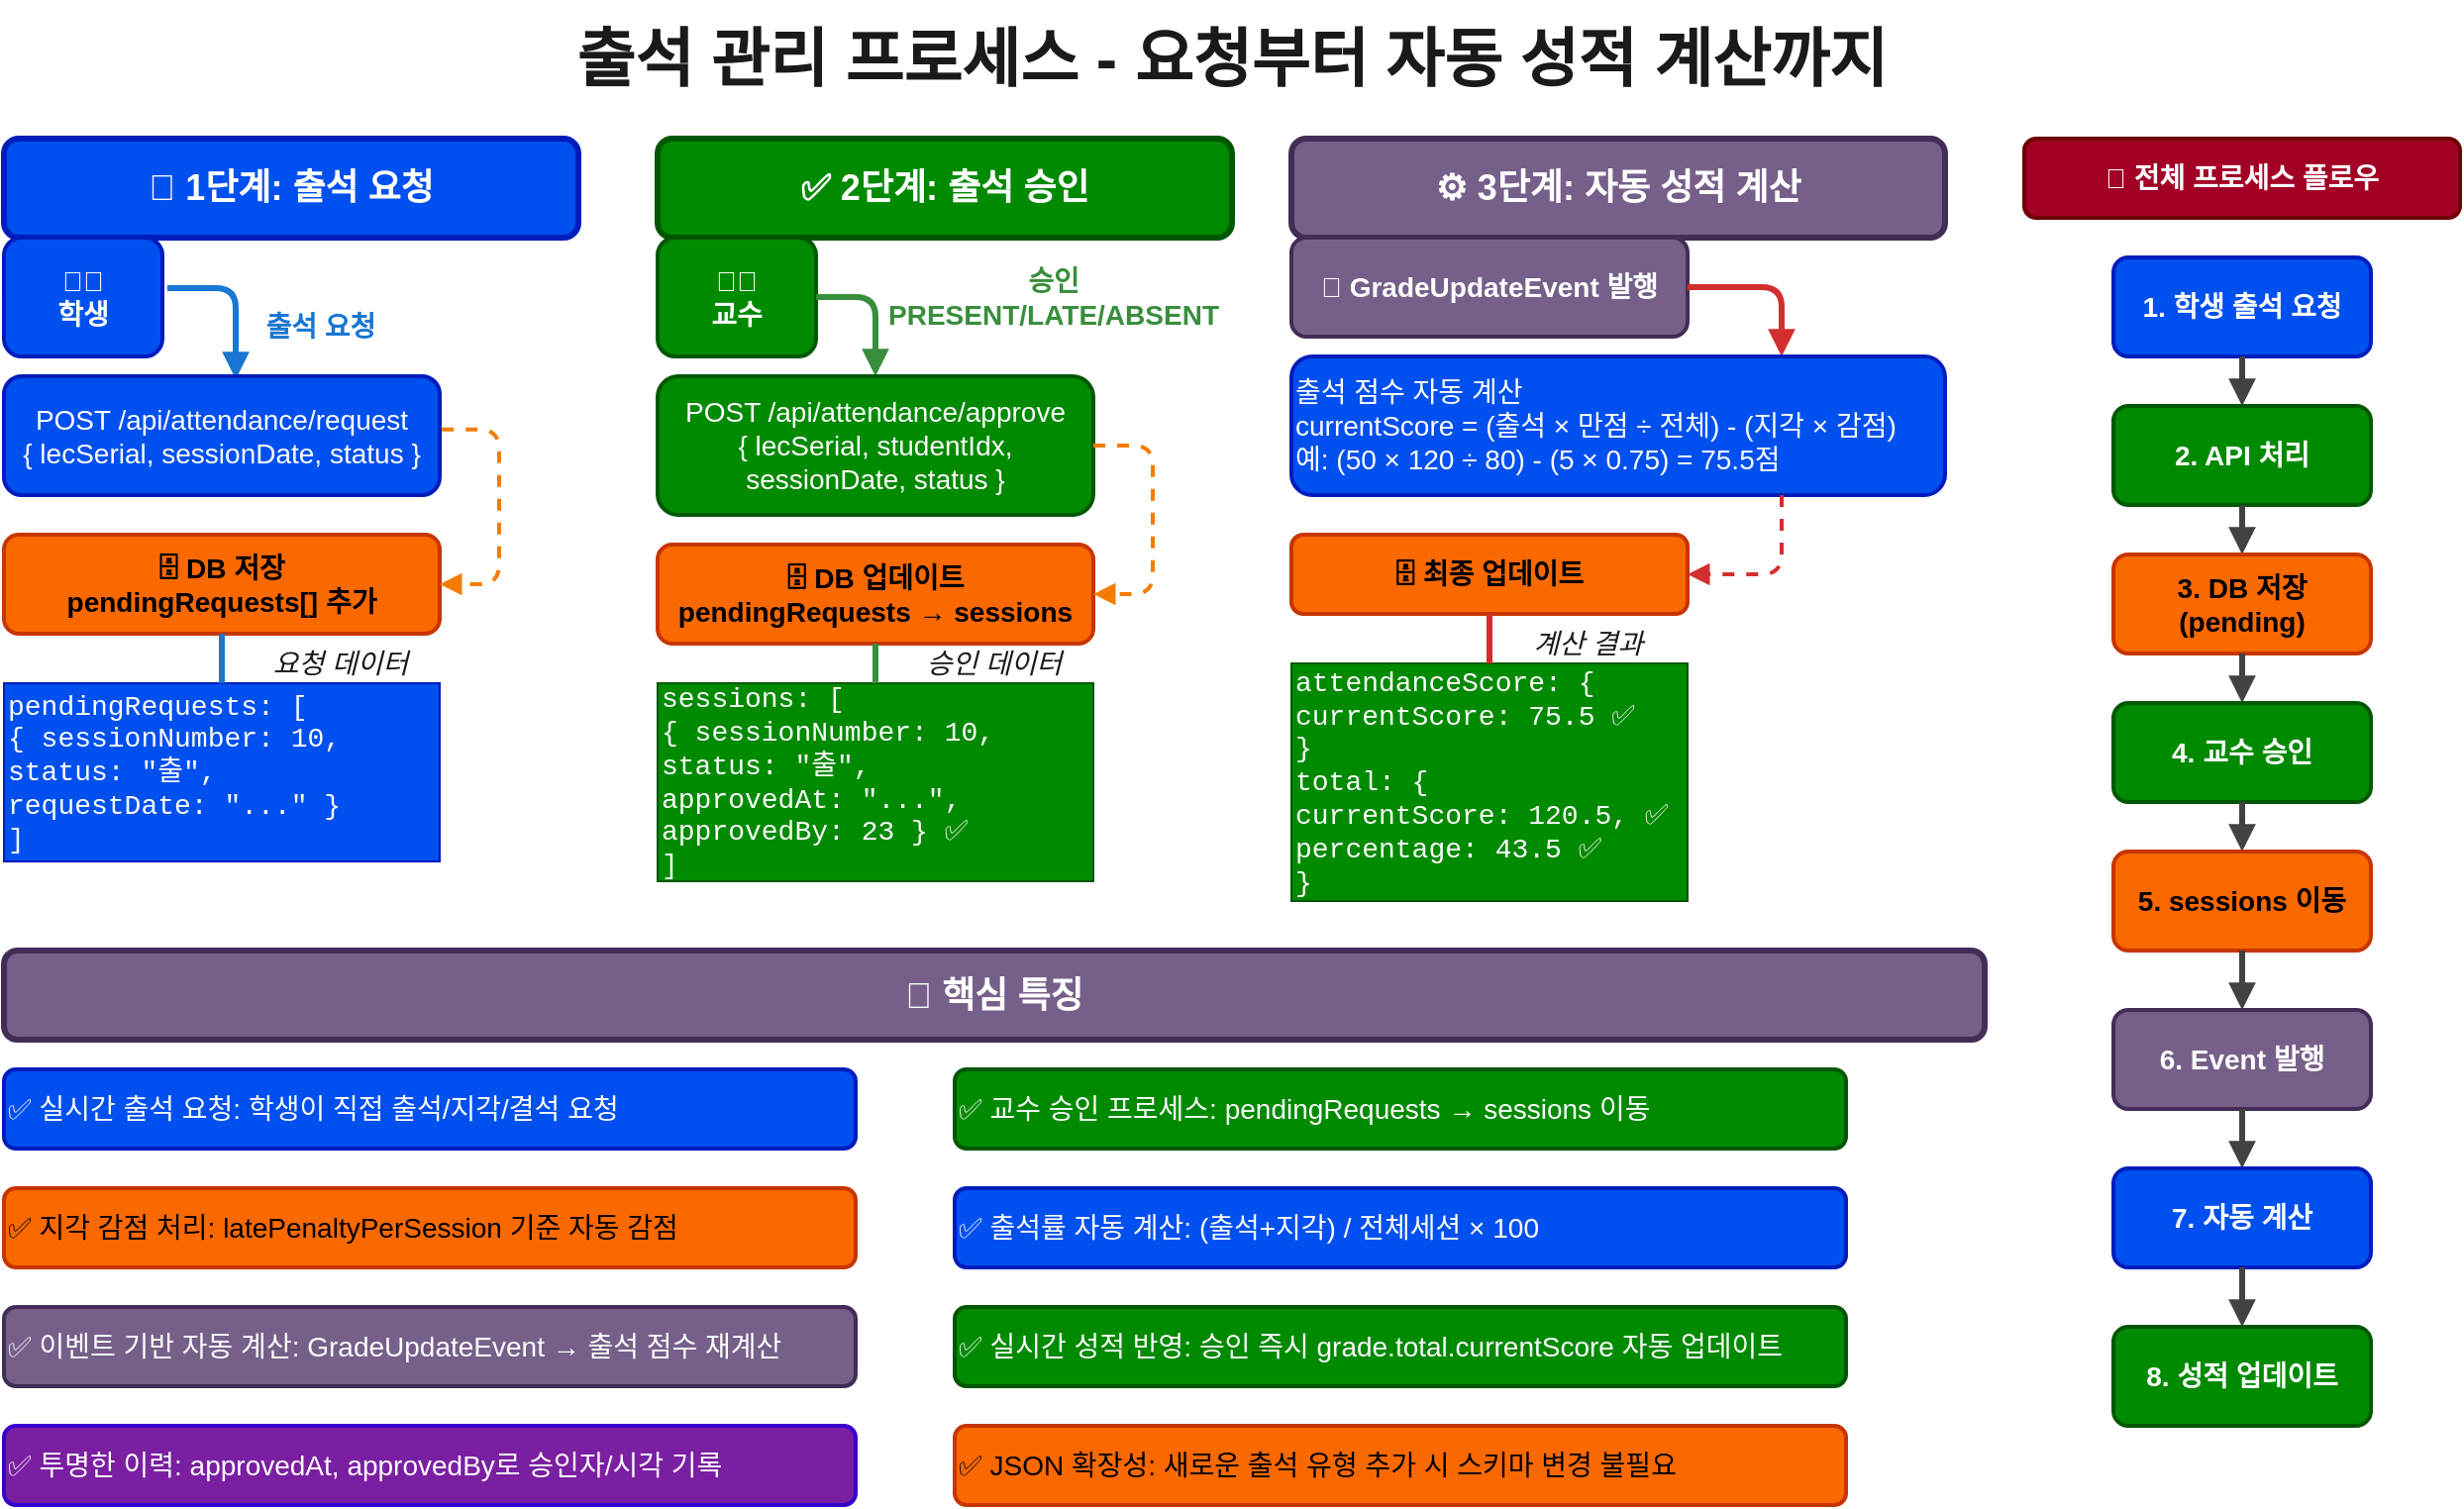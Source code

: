 <mxfile version="28.2.8">
  <diagram name="출석 관리 프로세스" id="attendance-process">
    <mxGraphModel dx="3346" dy="777" grid="1" gridSize="10" guides="1" tooltips="1" connect="1" arrows="1" fold="1" page="1" pageScale="1" pageWidth="1920" pageHeight="1080" background="light-dark(#FFFFFF,#FFFFFF)" math="0" shadow="0">
      <root>
        <mxCell id="0" />
        <mxCell id="1" parent="0" />
        <mxCell id="title" value="출석 관리 프로세스 - 요청부터 자동 성적 계산까지" style="text;html=1;strokeColor=none;fillColor=none;align=center;verticalAlign=middle;whiteSpace=wrap;rounded=0;fontSize=32;fontStyle=1;fontColor=light-dark(#1A1A1A,#000000);" parent="1" vertex="1">
          <mxGeometry x="-1780" y="30" width="1040" height="60" as="geometry" />
        </mxCell>
        <mxCell id="section1" value="📝 1단계: 출석 요청" style="rounded=1;whiteSpace=wrap;html=1;fillColor=#0050ef;strokeColor=#001DBC;strokeWidth=3;fontSize=18;fontColor=#ffffff;fontStyle=1;" parent="1" vertex="1">
          <mxGeometry x="-1880" y="100" width="290" height="50" as="geometry" />
        </mxCell>
        <mxCell id="student1" value="👨‍🎓&#xa;학생" style="text;html=1;strokeColor=#001DBC;fillColor=#0050ef;align=center;verticalAlign=middle;whiteSpace=wrap;rounded=1;fontSize=14;fontColor=#ffffff;fontStyle=1;strokeWidth=2;" parent="1" vertex="1">
          <mxGeometry x="-1880" y="150" width="80" height="60" as="geometry" />
        </mxCell>
        <mxCell id="arrow1" value="" style="endArrow=block;html=1;strokeWidth=3;strokeColor=#1976D2;endFill=1;fontSize=14;edgeStyle=orthogonalEdgeStyle;exitX=1.031;exitY=0.425;exitDx=0;exitDy=0;exitPerimeter=0;entryX=0.532;entryY=0.025;entryDx=0;entryDy=0;entryPerimeter=0;" parent="1" source="student1" target="api1" edge="1">
          <mxGeometry width="50" height="50" relative="1" as="geometry">
            <mxPoint x="-1690" y="195" as="sourcePoint" />
            <mxPoint x="-1680" y="215" as="targetPoint" />
            <Array as="points">
              <mxPoint x="-1763" y="176" />
            </Array>
          </mxGeometry>
        </mxCell>
        <mxCell id="arrow1-label" value="출석 요청" style="text;html=1;strokeColor=none;fillColor=none;align=center;verticalAlign=middle;whiteSpace=wrap;rounded=0;fontSize=14;fontColor=#1976D2;fontStyle=1;" parent="1" vertex="1">
          <mxGeometry x="-1770" y="175" width="100" height="40" as="geometry" />
        </mxCell>
        <mxCell id="api1" value="POST /api/attendance/request&#xa;{ lecSerial, sessionDate, status }" style="rounded=1;whiteSpace=wrap;html=1;fillColor=#0050ef;strokeColor=#001DBC;strokeWidth=2;fontSize=14;fontColor=#ffffff;align=center;" parent="1" vertex="1">
          <mxGeometry x="-1880" y="220" width="220" height="60" as="geometry" />
        </mxCell>
        <mxCell id="db1" value="🗄️ DB 저장&#xa;pendingRequests[] 추가" style="rounded=1;whiteSpace=wrap;html=1;fillColor=#fa6800;strokeColor=#C73500;strokeWidth=2;fontSize=14;fontColor=#000000;fontStyle=1;align=center;" parent="1" vertex="1">
          <mxGeometry x="-1880" y="300" width="220" height="50" as="geometry" />
        </mxCell>
        <mxCell id="db1-arrow" value="" style="endArrow=block;html=1;strokeWidth=2;strokeColor=#F57C00;endFill=1;dashed=1;fontSize=14;entryX=1;entryY=0.5;entryDx=0;entryDy=0;exitX=1.005;exitY=0.448;exitDx=0;exitDy=0;exitPerimeter=0;edgeStyle=orthogonalEdgeStyle;" parent="1" source="api1" target="db1" edge="1">
          <mxGeometry width="50" height="50" relative="1" as="geometry">
            <mxPoint x="-1510" y="230" as="sourcePoint" />
            <mxPoint x="-1510" y="250" as="targetPoint" />
            <Array as="points">
              <mxPoint x="-1630" y="247" />
              <mxPoint x="-1630" y="325" />
            </Array>
          </mxGeometry>
        </mxCell>
        <mxCell id="data1-box" value="pendingRequests: [&#xa;  { sessionNumber: 10,&#xa;    status: &quot;출&quot;,&#xa;    requestDate: &quot;...&quot; }&#xa;]" style="rounded=0;whiteSpace=wrap;html=1;fillColor=#0050ef;strokeColor=#001DBC;strokeWidth=1;fontSize=14;fontColor=#ffffff;align=left;fontFamily=Courier New;" parent="1" vertex="1">
          <mxGeometry x="-1880" y="375" width="220" height="90" as="geometry" />
        </mxCell>
        <mxCell id="section2" value="✅ 2단계: 출석 승인" style="rounded=1;whiteSpace=wrap;html=1;fillColor=#008a00;strokeColor=#005700;strokeWidth=3;fontSize=18;fontColor=#ffffff;fontStyle=1;" parent="1" vertex="1">
          <mxGeometry x="-1550" y="100" width="290" height="50" as="geometry" />
        </mxCell>
        <mxCell id="professor" value="👨‍🏫&#xa;교수" style="text;html=1;strokeColor=#005700;fillColor=#008a00;align=center;verticalAlign=middle;whiteSpace=wrap;rounded=1;fontSize=14;fontColor=#ffffff;fontStyle=1;strokeWidth=2;" parent="1" vertex="1">
          <mxGeometry x="-1550" y="150" width="80" height="60" as="geometry" />
        </mxCell>
        <mxCell id="arrow3" value="" style="endArrow=block;html=1;strokeWidth=3;strokeColor=#388E3C;endFill=1;entryX=0.5;entryY=0;entryDx=0;entryDy=0;exitX=1;exitY=0.5;exitDx=0;exitDy=0;edgeStyle=orthogonalEdgeStyle;" parent="1" source="professor" target="api2" edge="1">
          <mxGeometry width="50" height="50" relative="1" as="geometry">
            <mxPoint x="-1460" y="200" as="sourcePoint" />
            <mxPoint x="-1360" y="200" as="targetPoint" />
          </mxGeometry>
        </mxCell>
        <mxCell id="arrow3-label" value="승인&lt;br&gt;PRESENT/LATE/ABSENT" style="text;html=1;strokeColor=none;fillColor=none;align=center;verticalAlign=middle;whiteSpace=wrap;rounded=0;fontSize=14;fontColor=#388E3C;fontStyle=1;" parent="1" vertex="1">
          <mxGeometry x="-1380" y="165" width="60" height="30" as="geometry" />
        </mxCell>
        <mxCell id="api2" value="POST /api/attendance/approve&#xa;{ lecSerial, studentIdx,&#xa;  sessionDate, status }" style="rounded=1;whiteSpace=wrap;html=1;fillColor=#008a00;strokeColor=#005700;strokeWidth=2;fontSize=14;fontColor=#ffffff;align=center;" parent="1" vertex="1">
          <mxGeometry x="-1550" y="220" width="220" height="70" as="geometry" />
        </mxCell>
        <mxCell id="db2" value="🗄️ DB 업데이트&#xa;pendingRequests → sessions" style="rounded=1;whiteSpace=wrap;html=1;fillColor=#fa6800;strokeColor=#C73500;strokeWidth=2;fontSize=14;fontColor=#000000;fontStyle=1;align=center;" parent="1" vertex="1">
          <mxGeometry x="-1550" y="305" width="220" height="50" as="geometry" />
        </mxCell>
        <mxCell id="db2-arrow" value="" style="endArrow=block;html=1;strokeWidth=2;strokeColor=#F57C00;endFill=1;dashed=1;fontSize=14;exitX=1;exitY=0.5;exitDx=0;exitDy=0;entryX=1;entryY=0.5;entryDx=0;entryDy=0;edgeStyle=orthogonalEdgeStyle;" parent="1" source="api2" target="db2" edge="1">
          <mxGeometry width="50" height="50" relative="1" as="geometry">
            <mxPoint x="-1180" y="235" as="sourcePoint" />
            <mxPoint x="-1310" y="340" as="targetPoint" />
            <Array as="points">
              <mxPoint x="-1300" y="255" />
              <mxPoint x="-1300" y="330" />
            </Array>
          </mxGeometry>
        </mxCell>
        <mxCell id="data2-box" value="sessions: [&#xa;  { sessionNumber: 10,&#xa;    status: &quot;출&quot;,&#xa;    approvedAt: &quot;...&quot;,&#xa;    approvedBy: 23 }  ✅&#xa;]" style="rounded=0;whiteSpace=wrap;html=1;fillColor=#008a00;strokeColor=#005700;strokeWidth=1;fontSize=14;fontColor=#ffffff;align=left;fontFamily=Courier New;" parent="1" vertex="1">
          <mxGeometry x="-1550" y="375" width="220" height="100" as="geometry" />
        </mxCell>
        <mxCell id="section3" value="⚙️ 3단계: 자동 성적 계산" style="rounded=1;whiteSpace=wrap;html=1;fillColor=#76608a;strokeColor=#432D57;strokeWidth=3;fontSize=18;fontColor=#ffffff;fontStyle=1;" parent="1" vertex="1">
          <mxGeometry x="-1230" y="100" width="330" height="50" as="geometry" />
        </mxCell>
        <mxCell id="event-box" value="🔔 GradeUpdateEvent 발행" style="rounded=1;whiteSpace=wrap;html=1;fillColor=#76608a;strokeColor=#432D57;strokeWidth=2;fontSize=14;fontColor=#ffffff;fontStyle=1;align=center;" parent="1" vertex="1">
          <mxGeometry x="-1230" y="150" width="200" height="50" as="geometry" />
        </mxCell>
        <mxCell id="arrow5" value="" style="endArrow=block;html=1;strokeWidth=3;strokeColor=#D32F2F;endFill=1;fontSize=14;exitX=1;exitY=0.5;exitDx=0;exitDy=0;entryX=0.75;entryY=0;entryDx=0;entryDy=0;edgeStyle=orthogonalEdgeStyle;" parent="1" source="event-box" target="calc-box" edge="1">
          <mxGeometry width="50" height="50" relative="1" as="geometry">
            <mxPoint x="-1000" y="195" as="sourcePoint" />
            <mxPoint x="-940" y="195" as="targetPoint" />
          </mxGeometry>
        </mxCell>
        <mxCell id="calc-box" value="출석 점수 자동 계산&#xa;currentScore = (출석 × 만점 ÷ 전체) - (지각 × 감점)&#xa;예: (50 × 120 ÷ 80) - (5 × 0.75) = 75.5점" style="rounded=1;whiteSpace=wrap;html=1;fillColor=#0050ef;strokeColor=#001DBC;strokeWidth=2;fontSize=14;fontColor=#ffffff;align=left;" parent="1" vertex="1">
          <mxGeometry x="-1230" y="210" width="330" height="70" as="geometry" />
        </mxCell>
        <mxCell id="arrow6" value="" style="endArrow=block;html=1;strokeWidth=2;strokeColor=#D32F2F;endFill=1;dashed=1;fontSize=14;entryX=1;entryY=0.5;entryDx=0;entryDy=0;exitX=0.75;exitY=1;exitDx=0;exitDy=0;edgeStyle=orthogonalEdgeStyle;" parent="1" source="calc-box" target="db3" edge="1">
          <mxGeometry width="50" height="50" relative="1" as="geometry">
            <mxPoint x="-780" y="235" as="sourcePoint" />
            <mxPoint x="-780" y="270" as="targetPoint" />
          </mxGeometry>
        </mxCell>
        <mxCell id="db3" value="🗄️ 최종 업데이트" style="rounded=1;whiteSpace=wrap;html=1;fillColor=#fa6800;strokeColor=#C73500;strokeWidth=2;fontSize=14;fontColor=#000000;fontStyle=1;align=center;" parent="1" vertex="1">
          <mxGeometry x="-1230" y="300" width="200" height="40" as="geometry" />
        </mxCell>
        <mxCell id="result-box" value="attendanceScore: {&#xa;  currentScore: 75.5  ✅&#xa;}&#xa;total: {&#xa;  currentScore: 120.5,  ✅&#xa;  percentage: 43.5  ✅&#xa;}" style="rounded=0;whiteSpace=wrap;html=1;fillColor=#008a00;strokeColor=#005700;strokeWidth=1;fontSize=14;fontColor=#ffffff;align=left;fontFamily=Courier New;" parent="1" vertex="1">
          <mxGeometry x="-1230" y="365" width="200" height="120" as="geometry" />
        </mxCell>
        <mxCell id="flow-title" value="🔄 전체 프로세스 플로우" style="rounded=1;whiteSpace=wrap;html=1;fillColor=#a20025;strokeColor=#6F0000;strokeWidth=2;fontSize=14;fontColor=#ffffff;fontStyle=1;" parent="1" vertex="1">
          <mxGeometry x="-860" y="100" width="220" height="40" as="geometry" />
        </mxCell>
        <mxCell id="flow1" value="1. 학생 출석 요청" style="rounded=1;whiteSpace=wrap;html=1;fillColor=#0050ef;strokeColor=#001DBC;strokeWidth=2;fontSize=14;fontColor=#ffffff;fontStyle=1;" parent="1" vertex="1">
          <mxGeometry x="-815" y="160" width="130" height="50" as="geometry" />
        </mxCell>
        <mxCell id="flow-arrow1" value="" style="endArrow=block;html=1;strokeWidth=3;strokeColor=light-dark(#424242,#0000CC);endFill=1;exitX=0.5;exitY=1;exitDx=0;exitDy=0;entryX=0.5;entryY=0;entryDx=0;entryDy=0;fontSize=14;" parent="1" source="flow1" target="flow2" edge="1">
          <mxGeometry width="50" height="50" relative="1" as="geometry">
            <mxPoint x="-665" y="285" as="sourcePoint" />
            <mxPoint x="-595" y="285" as="targetPoint" />
          </mxGeometry>
        </mxCell>
        <mxCell id="flow2" value="2. API 처리" style="rounded=1;whiteSpace=wrap;html=1;fillColor=#008a00;strokeColor=#005700;strokeWidth=2;fontSize=14;fontColor=#ffffff;fontStyle=1;" parent="1" vertex="1">
          <mxGeometry x="-815" y="235" width="130" height="50" as="geometry" />
        </mxCell>
        <mxCell id="flow-arrow2" value="" style="endArrow=block;html=1;strokeWidth=3;strokeColor=light-dark(#424242,#0000CC);endFill=1;exitX=0.5;exitY=1;exitDx=0;exitDy=0;entryX=0.5;entryY=0;entryDx=0;entryDy=0;fontSize=14;" parent="1" source="flow2" target="flow3" edge="1">
          <mxGeometry width="50" height="50" relative="1" as="geometry">
            <mxPoint x="-895" y="335" as="sourcePoint" />
            <mxPoint x="-825" y="335" as="targetPoint" />
          </mxGeometry>
        </mxCell>
        <mxCell id="flow3" value="3. DB 저장&#xa;(pending)" style="rounded=1;whiteSpace=wrap;html=1;fillColor=#fa6800;strokeColor=#C73500;strokeWidth=2;fontSize=14;fontColor=#000000;fontStyle=1;" parent="1" vertex="1">
          <mxGeometry x="-815" y="310" width="130" height="50" as="geometry" />
        </mxCell>
        <mxCell id="flow-arrow3" value="" style="endArrow=block;html=1;strokeWidth=3;strokeColor=light-dark(#424242,#0000CC);endFill=1;exitX=0.5;exitY=1;exitDx=0;exitDy=0;entryX=0.5;entryY=0;entryDx=0;entryDy=0;fontSize=14;" parent="1" source="flow3" target="flow4" edge="1">
          <mxGeometry width="50" height="50" relative="1" as="geometry">
            <mxPoint x="-1015" y="399.64" as="sourcePoint" />
            <mxPoint x="-945" y="399.64" as="targetPoint" />
          </mxGeometry>
        </mxCell>
        <mxCell id="flow4" value="4. 교수 승인" style="rounded=1;whiteSpace=wrap;html=1;fillColor=#008a00;strokeColor=#005700;strokeWidth=2;fontSize=14;fontColor=#ffffff;fontStyle=1;" parent="1" vertex="1">
          <mxGeometry x="-815" y="385" width="130" height="50" as="geometry" />
        </mxCell>
        <mxCell id="flow-arrow4" value="" style="endArrow=block;html=1;strokeWidth=3;strokeColor=light-dark(#424242,#0000CC);endFill=1;exitX=0.5;exitY=1;exitDx=0;exitDy=0;entryX=0.5;entryY=0;entryDx=0;entryDy=0;fontSize=14;" parent="1" source="flow4" target="flow5" edge="1">
          <mxGeometry width="50" height="50" relative="1" as="geometry">
            <mxPoint x="-915" y="460" as="sourcePoint" />
            <mxPoint x="-845" y="460" as="targetPoint" />
          </mxGeometry>
        </mxCell>
        <mxCell id="flow5" value="5. sessions 이동" style="rounded=1;whiteSpace=wrap;html=1;fillColor=#fa6800;strokeColor=#C73500;strokeWidth=2;fontSize=14;fontColor=#000000;fontStyle=1;" parent="1" vertex="1">
          <mxGeometry x="-815" y="460" width="130" height="50" as="geometry" />
        </mxCell>
        <mxCell id="flow-arrow5" value="" style="endArrow=block;html=1;strokeWidth=3;strokeColor=light-dark(#424242,#0000CC);endFill=1;exitX=0.5;exitY=1;exitDx=0;exitDy=0;entryX=0.5;entryY=0;entryDx=0;entryDy=0;fontSize=14;" parent="1" source="flow5" target="flow6" edge="1">
          <mxGeometry width="50" height="50" relative="1" as="geometry">
            <mxPoint x="-1015" y="715" as="sourcePoint" />
            <mxPoint x="-945" y="715" as="targetPoint" />
          </mxGeometry>
        </mxCell>
        <mxCell id="flow6" value="6. Event 발행" style="rounded=1;whiteSpace=wrap;html=1;fillColor=#76608a;strokeColor=#432D57;strokeWidth=2;fontSize=14;fontColor=#ffffff;fontStyle=1;" parent="1" vertex="1">
          <mxGeometry x="-815" y="540" width="130" height="50" as="geometry" />
        </mxCell>
        <mxCell id="flow-arrow6" value="" style="endArrow=block;html=1;strokeWidth=3;strokeColor=light-dark(#424242,#0000CC);endFill=1;exitX=0.5;exitY=1;exitDx=0;exitDy=0;entryX=0.5;entryY=0;entryDx=0;entryDy=0;fontSize=14;" parent="1" source="flow6" target="flow7" edge="1">
          <mxGeometry width="50" height="50" relative="1" as="geometry">
            <mxPoint x="-795" y="715" as="sourcePoint" />
            <mxPoint x="-725" y="715" as="targetPoint" />
          </mxGeometry>
        </mxCell>
        <mxCell id="flow7" value="7. 자동 계산" style="rounded=1;whiteSpace=wrap;html=1;fillColor=#0050ef;strokeColor=#001DBC;strokeWidth=2;fontSize=14;fontColor=#ffffff;fontStyle=1;" parent="1" vertex="1">
          <mxGeometry x="-815" y="620" width="130" height="50" as="geometry" />
        </mxCell>
        <mxCell id="flow-arrow7" value="" style="endArrow=block;html=1;strokeWidth=3;strokeColor=light-dark(#424242,#0000CC);endFill=1;entryX=0.5;entryY=0;entryDx=0;entryDy=0;exitX=0.5;exitY=1;exitDx=0;exitDy=0;fontSize=14;" parent="1" source="flow7" target="flow8" edge="1">
          <mxGeometry width="50" height="50" relative="1" as="geometry">
            <mxPoint x="-575" y="715" as="sourcePoint" />
            <mxPoint x="-505" y="715" as="targetPoint" />
          </mxGeometry>
        </mxCell>
        <mxCell id="flow8" value="8. 성적 업데이트" style="rounded=1;whiteSpace=wrap;html=1;fillColor=#008a00;strokeColor=#005700;strokeWidth=2;fontSize=14;fontColor=#ffffff;fontStyle=1;" parent="1" vertex="1">
          <mxGeometry x="-815" y="700" width="130" height="50" as="geometry" />
        </mxCell>
        <mxCell id="features-title" value="🎯 핵심 특징" style="rounded=1;whiteSpace=wrap;html=1;fillColor=#76608a;strokeColor=#432D57;strokeWidth=3;fontSize=18;fontColor=#ffffff;fontStyle=1;" parent="1" vertex="1">
          <mxGeometry x="-1880" y="510" width="1000" height="45" as="geometry" />
        </mxCell>
        <mxCell id="feature1" value="✅ 실시간 출석 요청: 학생이 직접 출석/지각/결석 요청" style="rounded=1;whiteSpace=wrap;html=1;fillColor=#0050ef;strokeColor=#001DBC;strokeWidth=2;fontSize=14;fontColor=#ffffff;align=left;" parent="1" vertex="1">
          <mxGeometry x="-1880" y="570" width="430" height="40" as="geometry" />
        </mxCell>
        <mxCell id="feature2" value="✅ 교수 승인 프로세스: pendingRequests → sessions 이동" style="rounded=1;whiteSpace=wrap;html=1;fillColor=#008a00;strokeColor=#005700;strokeWidth=2;fontSize=14;fontColor=#ffffff;align=left;" parent="1" vertex="1">
          <mxGeometry x="-1400" y="570" width="450" height="40" as="geometry" />
        </mxCell>
        <mxCell id="feature3" value="✅ 이벤트 기반 자동 계산: GradeUpdateEvent → 출석 점수 재계산" style="rounded=1;whiteSpace=wrap;html=1;fillColor=#76608a;strokeColor=#432D57;strokeWidth=2;fontSize=14;fontColor=#ffffff;align=left;" parent="1" vertex="1">
          <mxGeometry x="-1880" y="690" width="430" height="40" as="geometry" />
        </mxCell>
        <mxCell id="feature4" value="✅ 실시간 성적 반영: 승인 즉시 grade.total.currentScore 자동 업데이트" style="rounded=1;whiteSpace=wrap;html=1;fillColor=#008a00;strokeColor=#005700;strokeWidth=2;fontSize=14;fontColor=#ffffff;align=left;" parent="1" vertex="1">
          <mxGeometry x="-1400" y="690" width="450" height="40" as="geometry" />
        </mxCell>
        <mxCell id="feature5" value="✅ 지각 감점 처리: latePenaltyPerSession 기준 자동 감점" style="rounded=1;whiteSpace=wrap;html=1;fillColor=#fa6800;strokeColor=#C73500;strokeWidth=2;fontSize=14;fontColor=#000000;align=left;" parent="1" vertex="1">
          <mxGeometry x="-1880" y="630" width="430" height="40" as="geometry" />
        </mxCell>
        <mxCell id="feature6" value="✅ 출석률 자동 계산: (출석+지각) / 전체세션 × 100" style="rounded=1;whiteSpace=wrap;html=1;fillColor=#0050ef;strokeColor=#001DBC;strokeWidth=2;fontSize=14;fontColor=#ffffff;align=left;" parent="1" vertex="1">
          <mxGeometry x="-1400" y="630" width="450" height="40" as="geometry" />
        </mxCell>
        <mxCell id="feature7" value="✅ 투명한 이력: approvedAt, approvedBy로 승인자/시각 기록" style="rounded=1;whiteSpace=wrap;html=1;fillColor=light-dark(#7B1FA2,#FF66FF);strokeColor=#3700CC;strokeWidth=2;fontSize=14;fontColor=#ffffff;align=left;" parent="1" vertex="1">
          <mxGeometry x="-1880" y="750" width="430" height="40" as="geometry" />
        </mxCell>
        <mxCell id="feature8" value="✅ JSON 확장성: 새로운 출석 유형 추가 시 스키마 변경 불필요" style="rounded=1;whiteSpace=wrap;html=1;fillColor=#fa6800;strokeColor=#C73500;strokeWidth=2;fontSize=14;fontColor=#000000;align=left;" parent="1" vertex="1">
          <mxGeometry x="-1400" y="750" width="450" height="40" as="geometry" />
        </mxCell>
        <mxCell id="connect1" value="" style="endArrow=none;html=1;strokeWidth=3;strokeColor=#1976D2;entryX=0.5;entryY=1;entryDx=0;entryDy=0;fontSize=14;exitX=0.5;exitY=0;exitDx=0;exitDy=0;fontColor=light-dark(default, #fb7b35);" parent="1" source="data1-box" target="db1" edge="1">
          <mxGeometry width="50" height="50" relative="1" as="geometry">
            <mxPoint x="-1490" y="360" as="sourcePoint" />
            <mxPoint x="-1695" y="300" as="targetPoint" />
          </mxGeometry>
        </mxCell>
        <mxCell id="connect2" value="" style="endArrow=none;html=1;strokeWidth=3;strokeColor=#388E3C;entryX=0.5;entryY=1;entryDx=0;entryDy=0;fontSize=14;fontColor=light-dark(default, #fb7b35);exitX=0.5;exitY=0;exitDx=0;exitDy=0;" parent="1" target="db2" edge="1" source="data2-box">
          <mxGeometry width="50" height="50" relative="1" as="geometry">
            <mxPoint x="-1450" y="370" as="sourcePoint" />
            <mxPoint x="-1380" y="330" as="targetPoint" />
          </mxGeometry>
        </mxCell>
        <mxCell id="connect3" value="" style="endArrow=none;html=1;strokeWidth=3;strokeColor=#D32F2F;exitX=0.5;exitY=1;exitDx=0;exitDy=0;fontSize=14;fontColor=light-dark(default, #fb7b35);entryX=0.5;entryY=0;entryDx=0;entryDy=0;" parent="1" source="db3" edge="1" target="result-box">
          <mxGeometry width="50" height="50" relative="1" as="geometry">
            <mxPoint x="-1110" y="320" as="sourcePoint" />
            <mxPoint x="-1150" y="360" as="targetPoint" />
          </mxGeometry>
        </mxCell>
        <mxCell id="label1" value="요청 데이터" style="text;html=1;strokeColor=none;fillColor=none;align=center;verticalAlign=middle;whiteSpace=wrap;rounded=0;fontSize=14;fontColor=light-dark(#1A1A1A,#000000);fontStyle=2;labelBackgroundColor=none;" parent="1" vertex="1">
          <mxGeometry x="-1750" y="355" width="80" height="20" as="geometry" />
        </mxCell>
        <mxCell id="label2" value="승인 데이터" style="text;html=1;strokeColor=none;fillColor=none;align=center;verticalAlign=middle;whiteSpace=wrap;rounded=0;fontSize=14;fontColor=light-dark(#1A1A1A,#000000);fontStyle=2;labelBackgroundColor=none;" parent="1" vertex="1">
          <mxGeometry x="-1420" y="355" width="80" height="20" as="geometry" />
        </mxCell>
        <mxCell id="label3" value="&lt;font&gt;계산 결과&lt;/font&gt;" style="text;html=1;strokeColor=none;fillColor=none;align=center;verticalAlign=middle;whiteSpace=wrap;rounded=0;fontSize=14;fontColor=light-dark(#1A1A1A,#000000);fontStyle=2;labelBackgroundColor=none;" parent="1" vertex="1">
          <mxGeometry x="-1120" y="345" width="80" height="20" as="geometry" />
        </mxCell>
      </root>
    </mxGraphModel>
  </diagram>
</mxfile>
